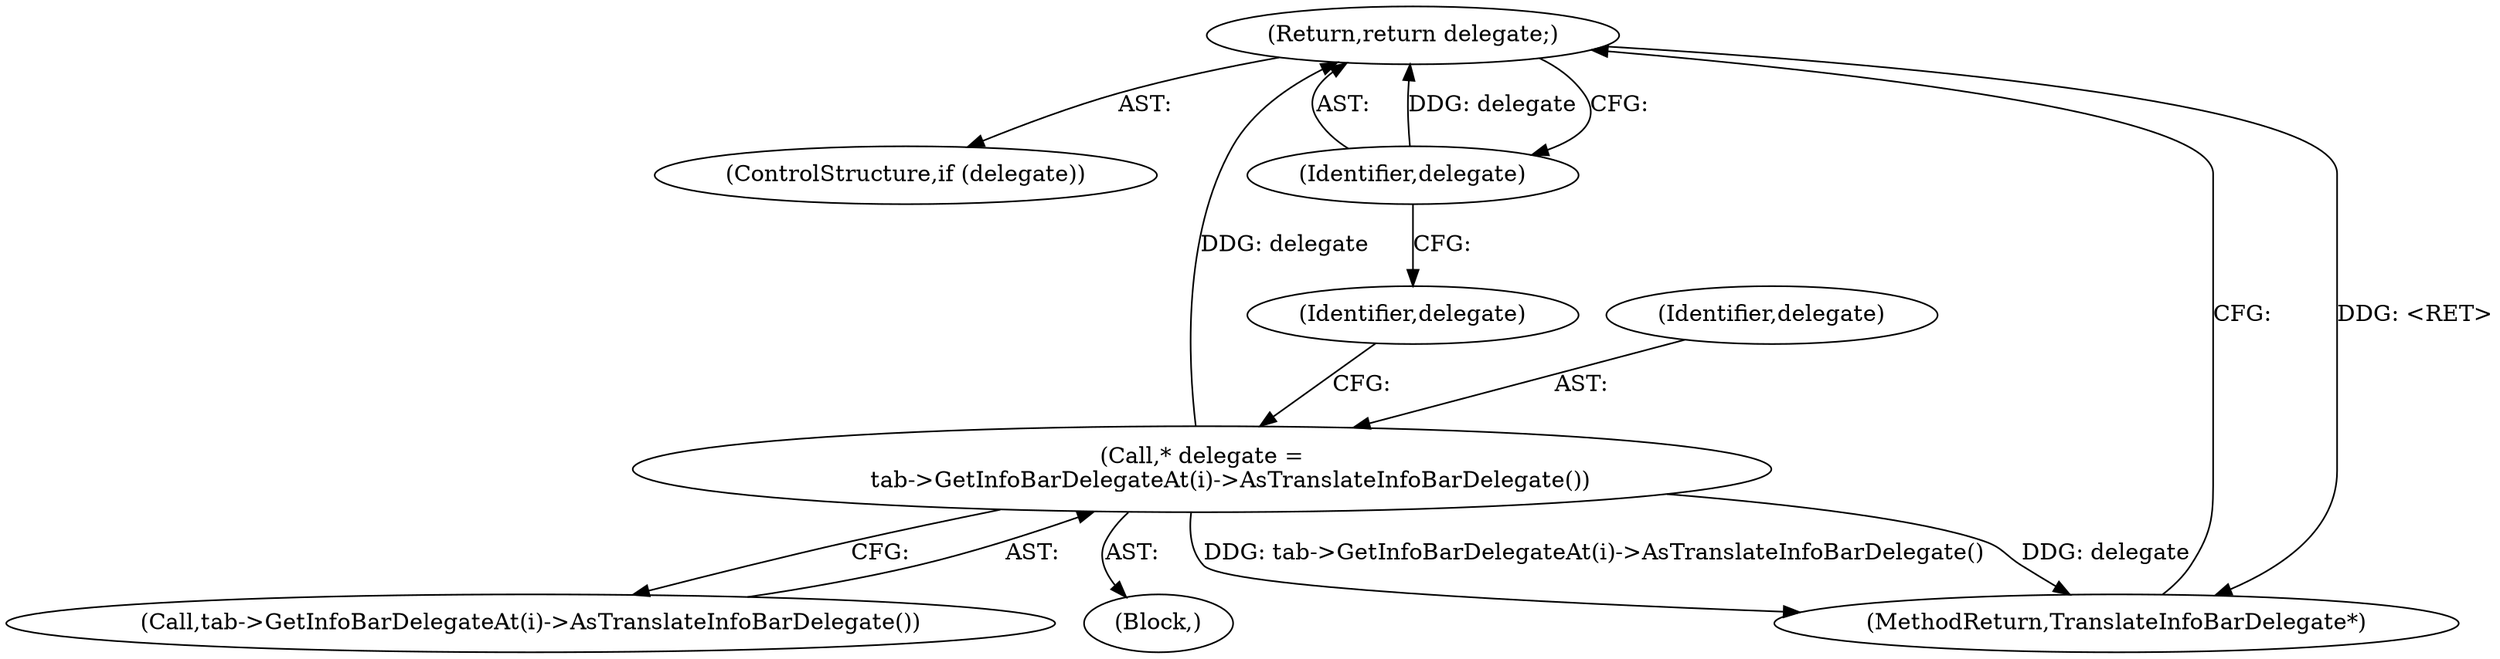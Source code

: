digraph "0_Chrome_0d04639df7a3b2425c671ab08f68eb32b3d04cb1_2@pointer" {
"1000120" [label="(Return,return delegate;)"];
"1000121" [label="(Identifier,delegate)"];
"1000115" [label="(Call,* delegate =\n        tab->GetInfoBarDelegateAt(i)->AsTranslateInfoBarDelegate())"];
"1000116" [label="(Identifier,delegate)"];
"1000120" [label="(Return,return delegate;)"];
"1000119" [label="(Identifier,delegate)"];
"1000118" [label="(ControlStructure,if (delegate))"];
"1000115" [label="(Call,* delegate =\n        tab->GetInfoBarDelegateAt(i)->AsTranslateInfoBarDelegate())"];
"1000124" [label="(MethodReturn,TranslateInfoBarDelegate*)"];
"1000117" [label="(Call,tab->GetInfoBarDelegateAt(i)->AsTranslateInfoBarDelegate())"];
"1000121" [label="(Identifier,delegate)"];
"1000113" [label="(Block,)"];
"1000120" -> "1000118"  [label="AST: "];
"1000120" -> "1000121"  [label="CFG: "];
"1000121" -> "1000120"  [label="AST: "];
"1000124" -> "1000120"  [label="CFG: "];
"1000120" -> "1000124"  [label="DDG: <RET>"];
"1000121" -> "1000120"  [label="DDG: delegate"];
"1000115" -> "1000120"  [label="DDG: delegate"];
"1000121" -> "1000119"  [label="CFG: "];
"1000115" -> "1000113"  [label="AST: "];
"1000115" -> "1000117"  [label="CFG: "];
"1000116" -> "1000115"  [label="AST: "];
"1000117" -> "1000115"  [label="AST: "];
"1000119" -> "1000115"  [label="CFG: "];
"1000115" -> "1000124"  [label="DDG: tab->GetInfoBarDelegateAt(i)->AsTranslateInfoBarDelegate()"];
"1000115" -> "1000124"  [label="DDG: delegate"];
}
